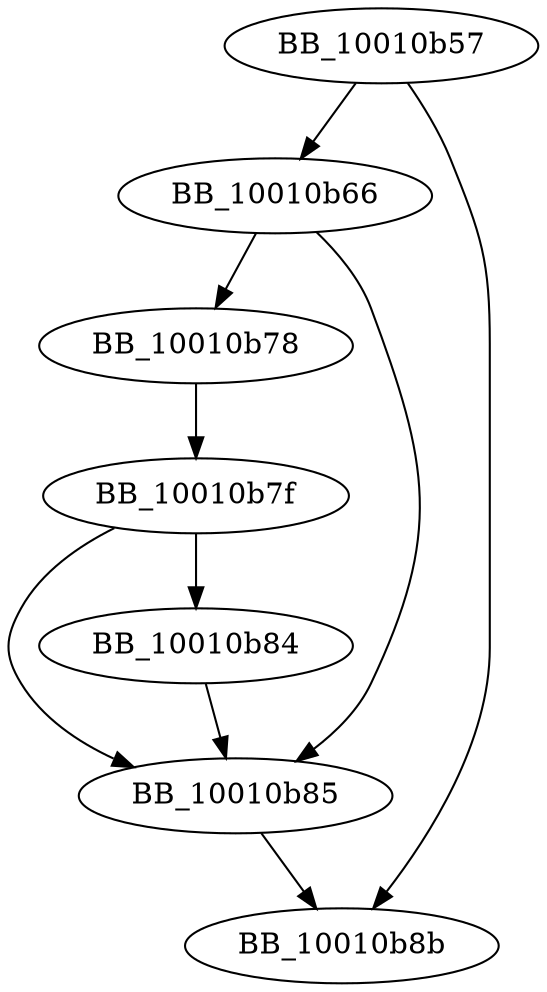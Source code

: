 DiGraph ___crtIsPackagedApp{
BB_10010b57->BB_10010b66
BB_10010b57->BB_10010b8b
BB_10010b66->BB_10010b78
BB_10010b66->BB_10010b85
BB_10010b78->BB_10010b7f
BB_10010b7f->BB_10010b84
BB_10010b7f->BB_10010b85
BB_10010b84->BB_10010b85
BB_10010b85->BB_10010b8b
}
